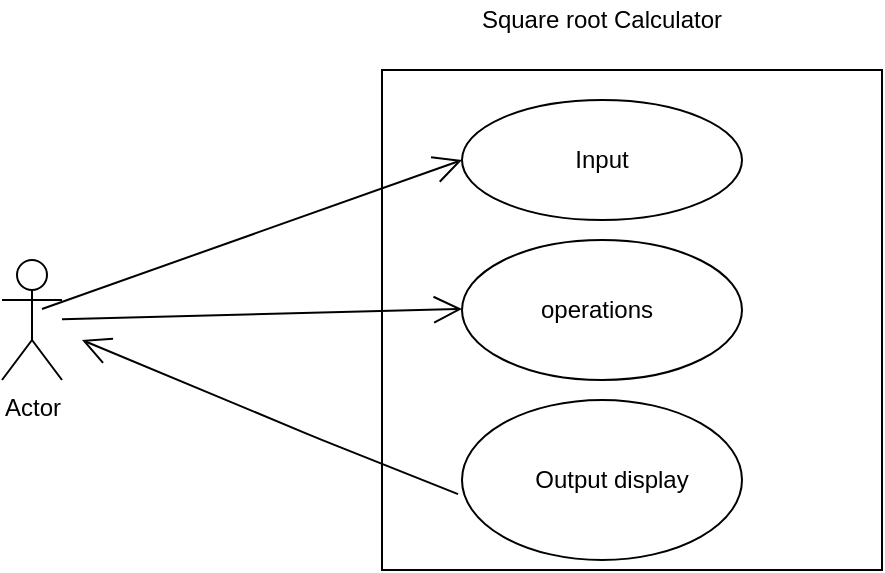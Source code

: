 <mxfile version="14.3.1" type="device"><diagram id="bj1B8mkxXsn--5LerwEX" name="Page-1"><mxGraphModel dx="1040" dy="582" grid="1" gridSize="10" guides="1" tooltips="1" connect="1" arrows="1" fold="1" page="1" pageScale="1" pageWidth="850" pageHeight="1100" math="0" shadow="0"><root><mxCell id="0"/><mxCell id="1" parent="0"/><mxCell id="cm-0T3VqQwgs9_9yQibj-4" value="Actor" style="shape=umlActor;verticalLabelPosition=bottom;verticalAlign=top;html=1;outlineConnect=0;" vertex="1" parent="1"><mxGeometry x="150" y="330" width="30" height="60" as="geometry"/></mxCell><mxCell id="cm-0T3VqQwgs9_9yQibj-5" value="" style="whiteSpace=wrap;html=1;aspect=fixed;" vertex="1" parent="1"><mxGeometry x="340" y="235" width="250" height="250" as="geometry"/></mxCell><mxCell id="cm-0T3VqQwgs9_9yQibj-6" value="" style="ellipse;whiteSpace=wrap;html=1;" vertex="1" parent="1"><mxGeometry x="380" y="250" width="140" height="60" as="geometry"/></mxCell><mxCell id="cm-0T3VqQwgs9_9yQibj-7" value="" style="ellipse;whiteSpace=wrap;html=1;" vertex="1" parent="1"><mxGeometry x="380" y="320" width="140" height="70" as="geometry"/></mxCell><mxCell id="cm-0T3VqQwgs9_9yQibj-8" value="" style="ellipse;whiteSpace=wrap;html=1;" vertex="1" parent="1"><mxGeometry x="380" y="400" width="140" height="80" as="geometry"/></mxCell><mxCell id="cm-0T3VqQwgs9_9yQibj-9" value="Input" style="text;html=1;strokeColor=none;fillColor=none;align=center;verticalAlign=middle;whiteSpace=wrap;rounded=0;" vertex="1" parent="1"><mxGeometry x="410" y="270" width="80" height="20" as="geometry"/></mxCell><mxCell id="cm-0T3VqQwgs9_9yQibj-10" value="operations" style="text;html=1;strokeColor=none;fillColor=none;align=center;verticalAlign=middle;whiteSpace=wrap;rounded=0;" vertex="1" parent="1"><mxGeometry x="410" y="345" width="75" height="20" as="geometry"/></mxCell><mxCell id="cm-0T3VqQwgs9_9yQibj-12" value="Output display" style="text;html=1;strokeColor=none;fillColor=none;align=center;verticalAlign=middle;whiteSpace=wrap;rounded=0;" vertex="1" parent="1"><mxGeometry x="415" y="425" width="80" height="30" as="geometry"/></mxCell><mxCell id="cm-0T3VqQwgs9_9yQibj-14" value="" style="endArrow=open;endFill=1;endSize=12;html=1;entryX=0;entryY=0.5;entryDx=0;entryDy=0;" edge="1" parent="1" target="cm-0T3VqQwgs9_9yQibj-6"><mxGeometry width="160" relative="1" as="geometry"><mxPoint x="170" y="354.5" as="sourcePoint"/><mxPoint x="330" y="354.5" as="targetPoint"/></mxGeometry></mxCell><mxCell id="cm-0T3VqQwgs9_9yQibj-16" value="" style="endArrow=open;endFill=1;endSize=12;html=1;" edge="1" parent="1" source="cm-0T3VqQwgs9_9yQibj-4"><mxGeometry width="160" relative="1" as="geometry"><mxPoint x="220" y="354.5" as="sourcePoint"/><mxPoint x="380" y="354.5" as="targetPoint"/></mxGeometry></mxCell><mxCell id="cm-0T3VqQwgs9_9yQibj-21" value="" style="endArrow=open;endFill=1;endSize=12;html=1;exitX=-0.014;exitY=0.588;exitDx=0;exitDy=0;exitPerimeter=0;" edge="1" parent="1" source="cm-0T3VqQwgs9_9yQibj-8"><mxGeometry width="160" relative="1" as="geometry"><mxPoint x="100" y="500" as="sourcePoint"/><mxPoint x="190" y="370" as="targetPoint"/><Array as="points"><mxPoint x="310" y="420"/></Array></mxGeometry></mxCell><mxCell id="cm-0T3VqQwgs9_9yQibj-22" value="Square root Calculator" style="text;html=1;strokeColor=none;fillColor=none;align=center;verticalAlign=middle;whiteSpace=wrap;rounded=0;" vertex="1" parent="1"><mxGeometry x="355" y="200" width="190" height="20" as="geometry"/></mxCell></root></mxGraphModel></diagram></mxfile>